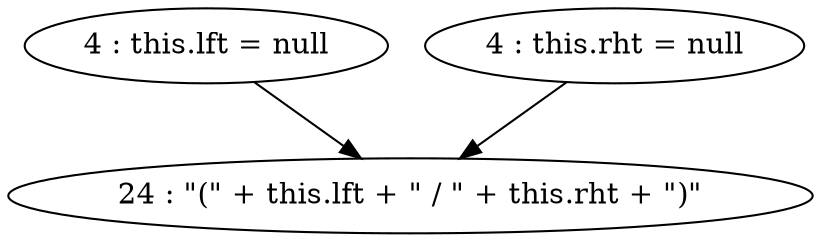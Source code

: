 digraph G {
"4 : this.lft = null"
"4 : this.lft = null" -> "24 : \"(\" + this.lft + \" / \" + this.rht + \")\""
"4 : this.rht = null"
"4 : this.rht = null" -> "24 : \"(\" + this.lft + \" / \" + this.rht + \")\""
"24 : \"(\" + this.lft + \" / \" + this.rht + \")\""
}